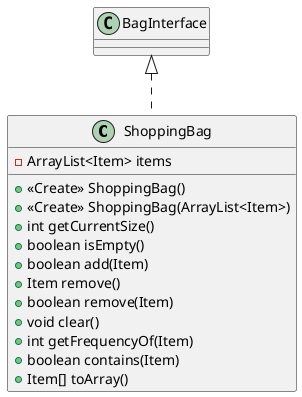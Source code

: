 @startuml
class ShoppingBag {
- ArrayList<Item> items
+ <<Create>> ShoppingBag()
+ <<Create>> ShoppingBag(ArrayList<Item>)
+ int getCurrentSize()
+ boolean isEmpty()
+ boolean add(Item)
+ Item remove()
+ boolean remove(Item)
+ void clear()
+ int getFrequencyOf(Item)
+ boolean contains(Item)
+ Item[] toArray()
}


BagInterface <|.. ShoppingBag
@enduml